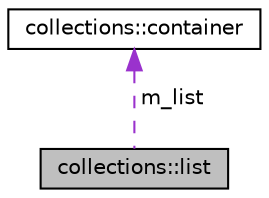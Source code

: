 digraph "collections::list"
{
 // LATEX_PDF_SIZE
  edge [fontname="Helvetica",fontsize="10",labelfontname="Helvetica",labelfontsize="10"];
  node [fontname="Helvetica",fontsize="10",shape=record];
  Node1 [label="collections::list",height=0.2,width=0.4,color="black", fillcolor="grey75", style="filled", fontcolor="black",tooltip="Defines a generic list."];
  Node2 -> Node1 [dir="back",color="darkorchid3",fontsize="10",style="dashed",label=" m_list" ,fontname="Helvetica"];
  Node2 [label="collections::container",height=0.2,width=0.4,color="black", fillcolor="white", style="filled",URL="$structcollections_1_1container.html",tooltip="A container type allowing storage of any Fortran type."];
}
